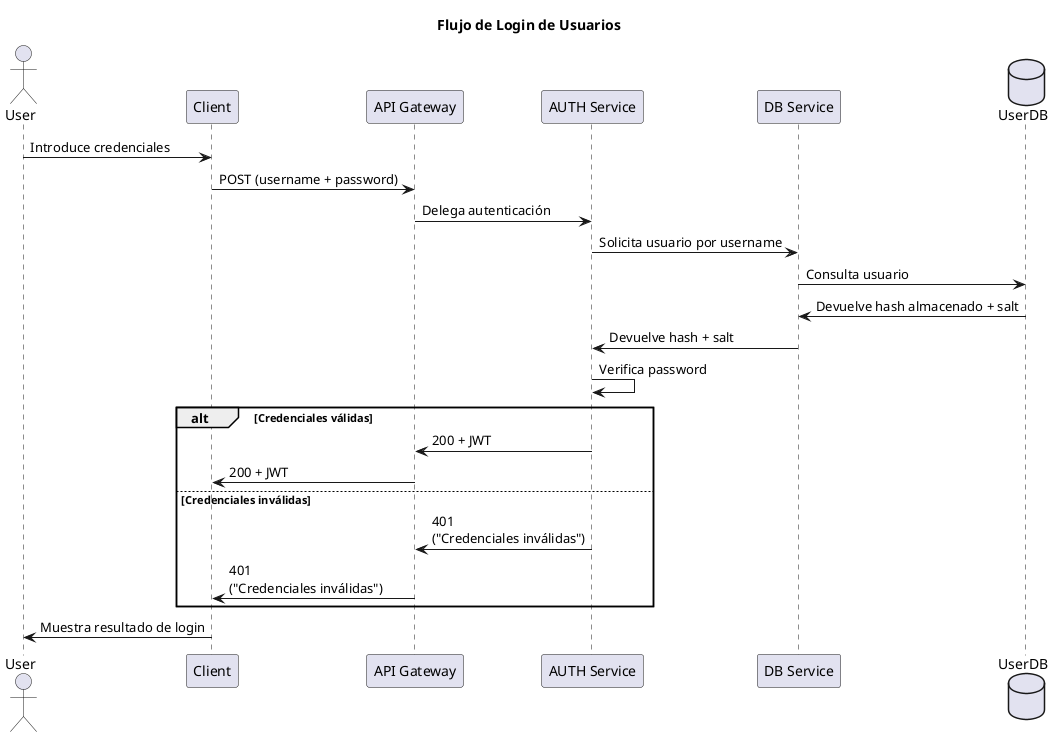 @startuml
title "Flujo de Login de Usuarios"

actor User as user
participant "Client" as client
participant "API Gateway" as gateway
participant "AUTH Service" as auth
participant "DB Service" as db
database "UserDB" as userDB

user -> client: Introduce credenciales
client -> gateway: POST (username + password)
gateway -> auth: Delega autenticación
auth -> db: Solicita usuario por username
db -> userDB: Consulta usuario
userDB -> db: Devuelve hash almacenado + salt
db -> auth: Devuelve hash + salt

auth -> auth: Verifica password
alt Credenciales válidas
  auth -> gateway: 200 + JWT
  gateway -> client: 200 + JWT
else Credenciales inválidas
  auth -> gateway: 401\n("Credenciales inválidas")
  gateway -> client: 401\n("Credenciales inválidas")
end

client->user: Muestra resultado de login

@enduml